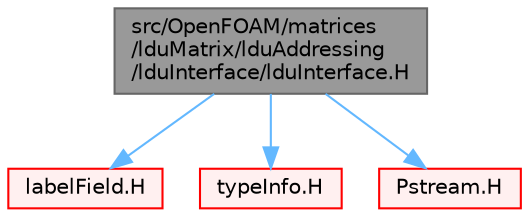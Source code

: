 digraph "src/OpenFOAM/matrices/lduMatrix/lduAddressing/lduInterface/lduInterface.H"
{
 // LATEX_PDF_SIZE
  bgcolor="transparent";
  edge [fontname=Helvetica,fontsize=10,labelfontname=Helvetica,labelfontsize=10];
  node [fontname=Helvetica,fontsize=10,shape=box,height=0.2,width=0.4];
  Node1 [id="Node000001",label="src/OpenFOAM/matrices\l/lduMatrix/lduAddressing\l/lduInterface/lduInterface.H",height=0.2,width=0.4,color="gray40", fillcolor="grey60", style="filled", fontcolor="black",tooltip=" "];
  Node1 -> Node2 [id="edge1_Node000001_Node000002",color="steelblue1",style="solid",tooltip=" "];
  Node2 [id="Node000002",label="labelField.H",height=0.2,width=0.4,color="red", fillcolor="#FFF0F0", style="filled",URL="$labelField_8H.html",tooltip=" "];
  Node1 -> Node138 [id="edge2_Node000001_Node000138",color="steelblue1",style="solid",tooltip=" "];
  Node138 [id="Node000138",label="typeInfo.H",height=0.2,width=0.4,color="red", fillcolor="#FFF0F0", style="filled",URL="$typeInfo_8H.html",tooltip=" "];
  Node1 -> Node161 [id="edge3_Node000001_Node000161",color="steelblue1",style="solid",tooltip=" "];
  Node161 [id="Node000161",label="Pstream.H",height=0.2,width=0.4,color="red", fillcolor="#FFF0F0", style="filled",URL="$Pstream_8H.html",tooltip=" "];
}
